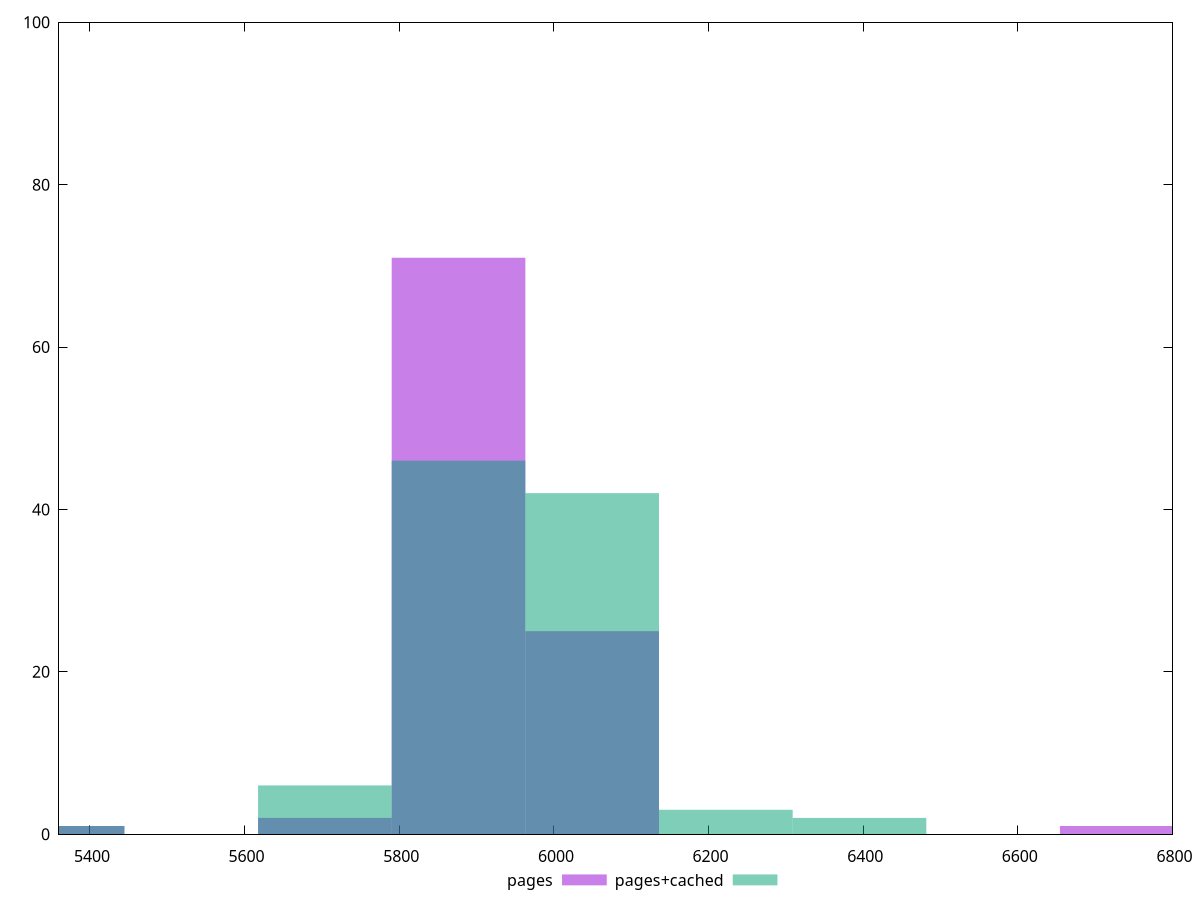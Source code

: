 reset

$pages <<EOF
5876.677624475597 71
5703.834164932197 2
6049.5210840189975 25
6740.894922192597 1
5358.147245845397 1
EOF

$pagesCached <<EOF
5358.147245845397 1
5876.677624475597 46
6049.5210840189975 42
5703.834164932197 6
6395.208003105797 2
6222.364543562397 3
EOF

set key outside below
set boxwidth 172.84345954339992
set xrange [5360:6800]
set yrange [0:100]
set trange [0:100]
set style fill transparent solid 0.5 noborder
set terminal svg size 640, 500 enhanced background rgb 'white'
set output "report_00018_2021-02-10T15-25-16.877Z/unused-javascript/comparison/histogram/0_vs_1.svg"

plot $pages title "pages" with boxes, \
     $pagesCached title "pages+cached" with boxes

reset
